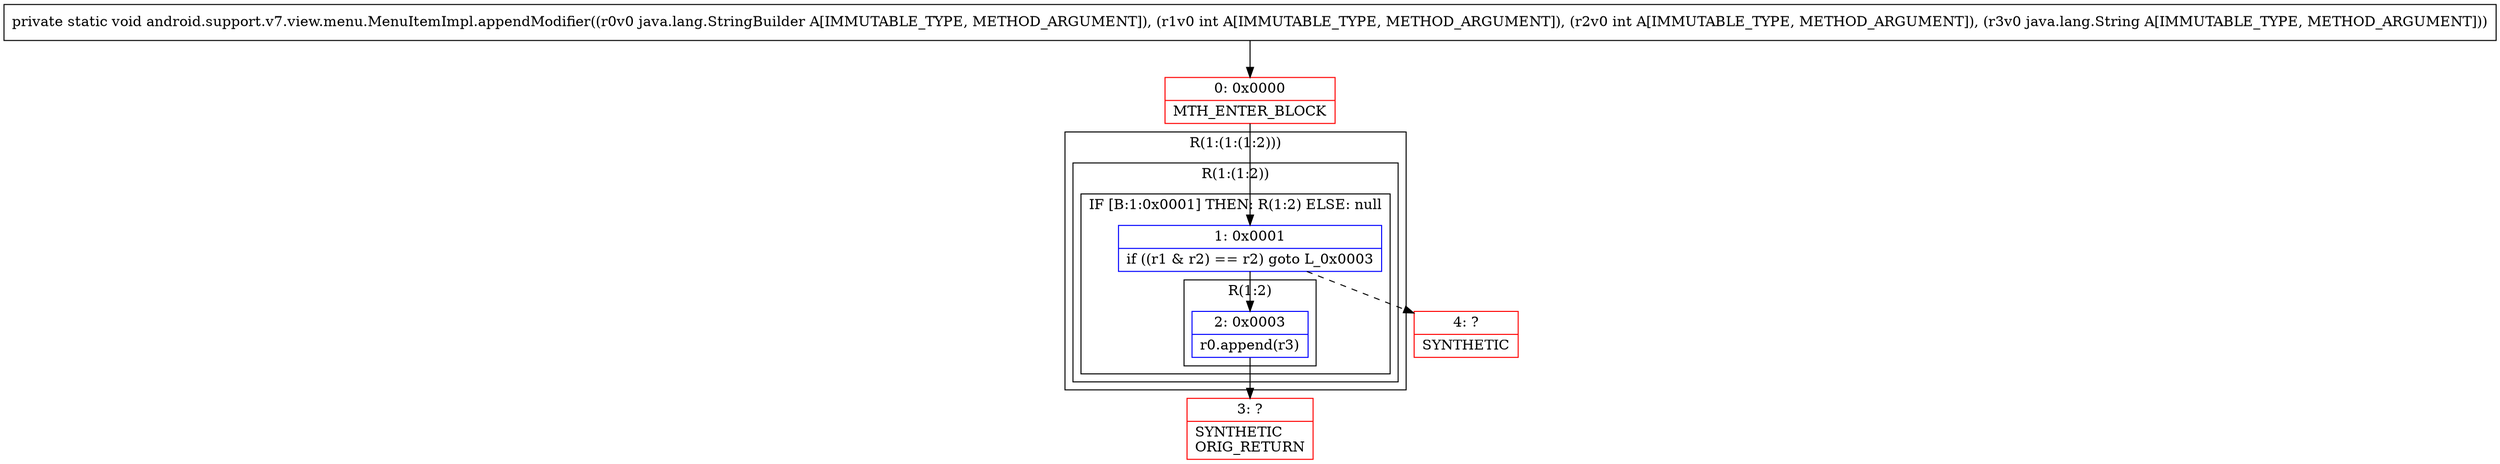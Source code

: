 digraph "CFG forandroid.support.v7.view.menu.MenuItemImpl.appendModifier(Ljava\/lang\/StringBuilder;IILjava\/lang\/String;)V" {
subgraph cluster_Region_1037618722 {
label = "R(1:(1:(1:2)))";
node [shape=record,color=blue];
subgraph cluster_Region_799638238 {
label = "R(1:(1:2))";
node [shape=record,color=blue];
subgraph cluster_IfRegion_583244060 {
label = "IF [B:1:0x0001] THEN: R(1:2) ELSE: null";
node [shape=record,color=blue];
Node_1 [shape=record,label="{1\:\ 0x0001|if ((r1 & r2) == r2) goto L_0x0003\l}"];
subgraph cluster_Region_1657697041 {
label = "R(1:2)";
node [shape=record,color=blue];
Node_2 [shape=record,label="{2\:\ 0x0003|r0.append(r3)\l}"];
}
}
}
}
Node_0 [shape=record,color=red,label="{0\:\ 0x0000|MTH_ENTER_BLOCK\l}"];
Node_3 [shape=record,color=red,label="{3\:\ ?|SYNTHETIC\lORIG_RETURN\l}"];
Node_4 [shape=record,color=red,label="{4\:\ ?|SYNTHETIC\l}"];
MethodNode[shape=record,label="{private static void android.support.v7.view.menu.MenuItemImpl.appendModifier((r0v0 java.lang.StringBuilder A[IMMUTABLE_TYPE, METHOD_ARGUMENT]), (r1v0 int A[IMMUTABLE_TYPE, METHOD_ARGUMENT]), (r2v0 int A[IMMUTABLE_TYPE, METHOD_ARGUMENT]), (r3v0 java.lang.String A[IMMUTABLE_TYPE, METHOD_ARGUMENT])) }"];
MethodNode -> Node_0;
Node_1 -> Node_2;
Node_1 -> Node_4[style=dashed];
Node_2 -> Node_3;
Node_0 -> Node_1;
}


